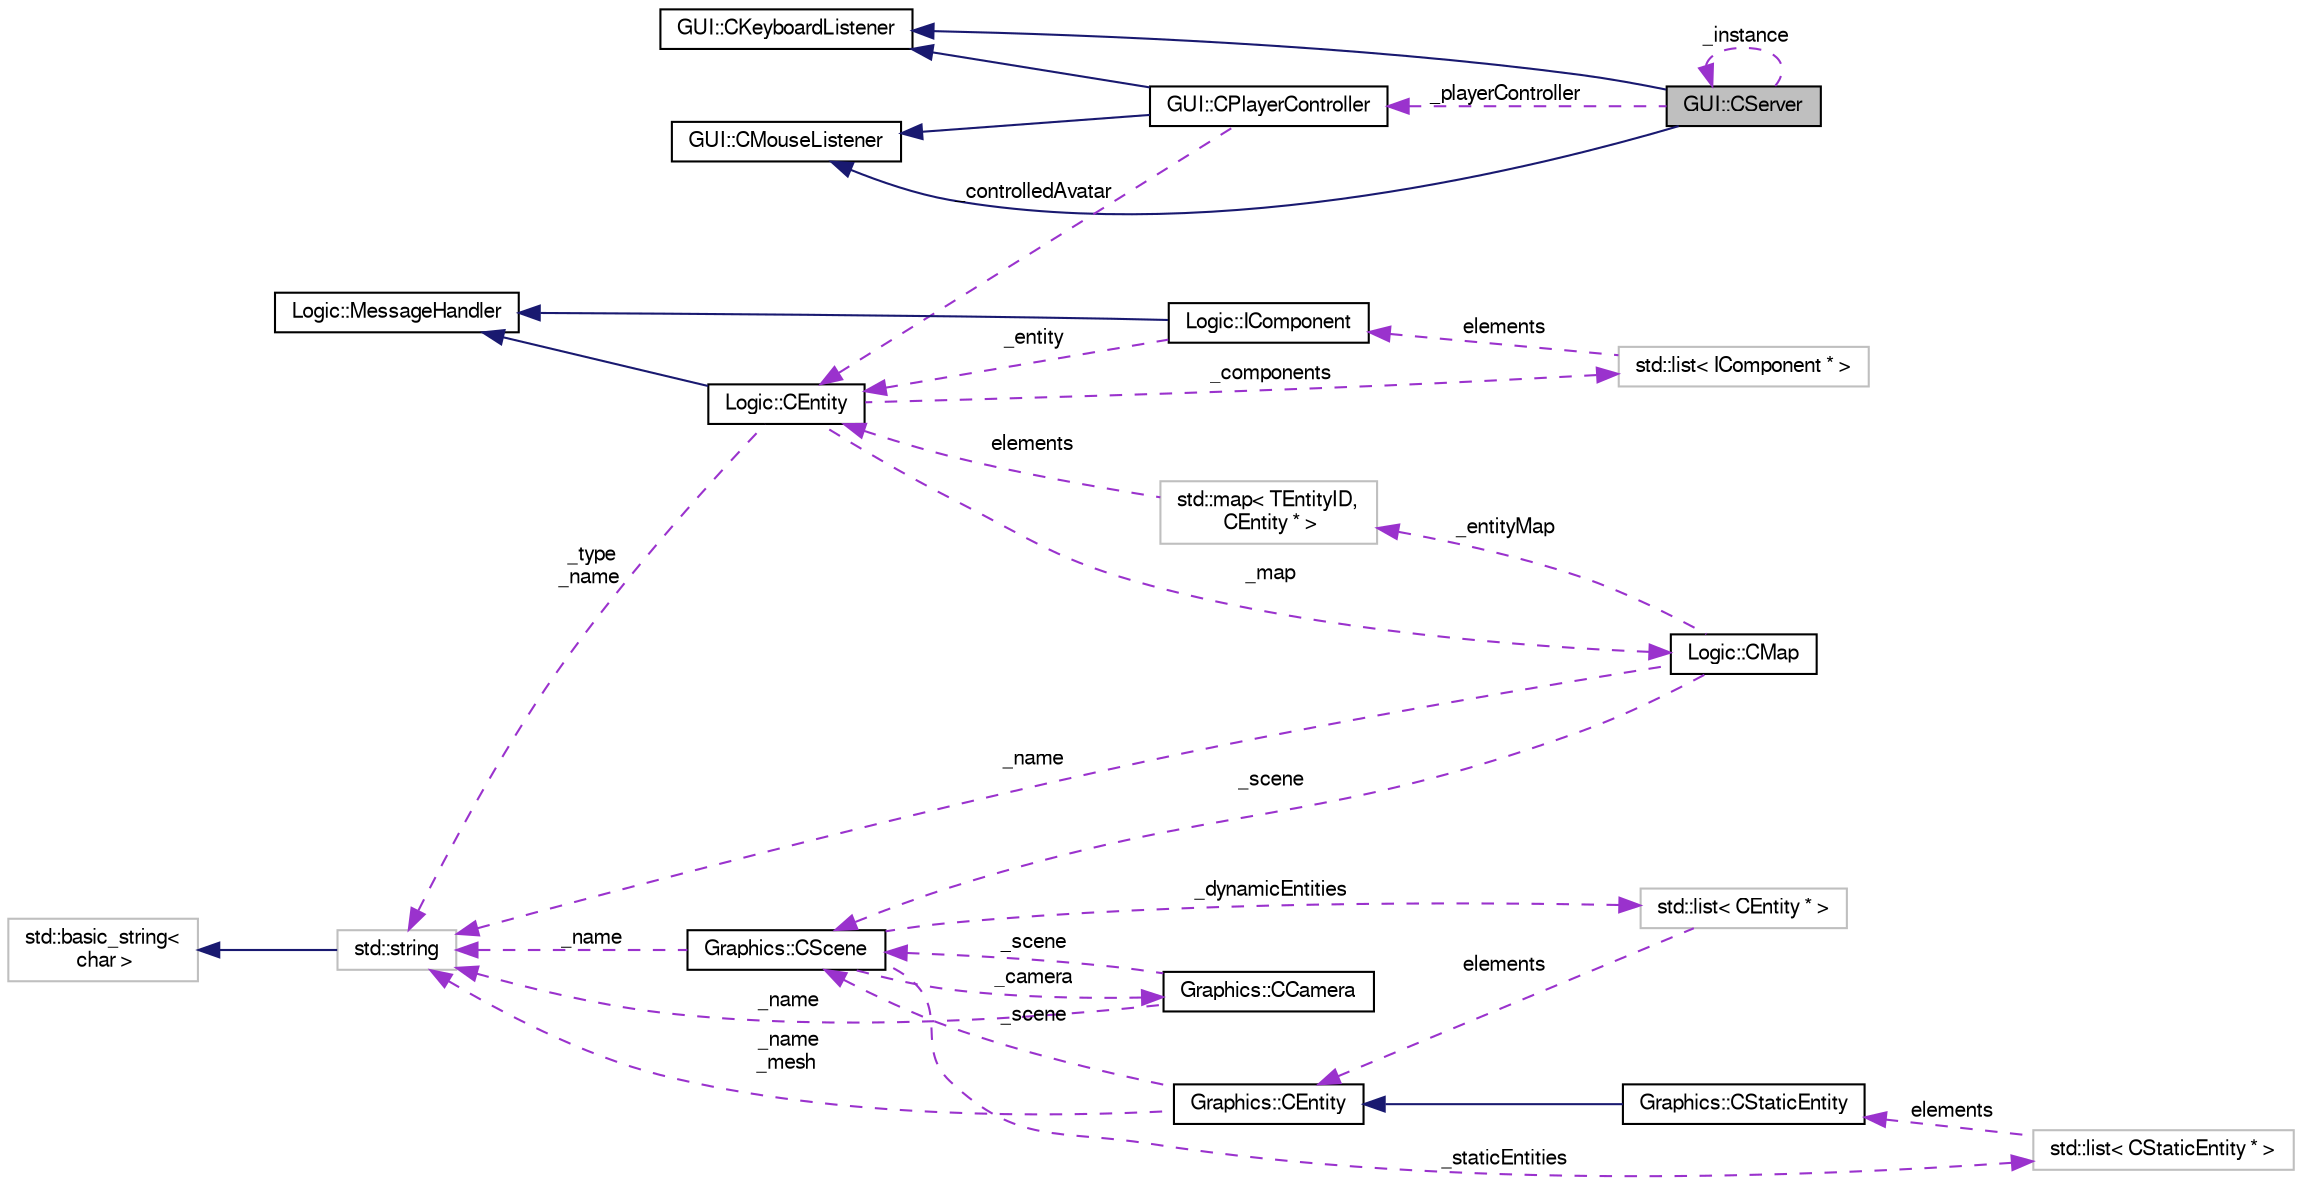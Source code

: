digraph "GUI::CServer"
{
  edge [fontname="FreeSans",fontsize="10",labelfontname="FreeSans",labelfontsize="10"];
  node [fontname="FreeSans",fontsize="10",shape=record];
  rankdir="LR";
  Node1 [label="GUI::CServer",height=0.2,width=0.4,color="black", fillcolor="grey75", style="filled", fontcolor="black"];
  Node2 -> Node1 [dir="back",color="midnightblue",fontsize="10",style="solid",fontname="FreeSans"];
  Node2 [label="GUI::CKeyboardListener",height=0.2,width=0.4,color="black", fillcolor="white", style="filled",URL="$class_g_u_i_1_1_c_keyboard_listener.html",tooltip="Esta clase debe ser implementada por las clases que quieren registrarse en el gestor de periféricos d..."];
  Node3 -> Node1 [dir="back",color="midnightblue",fontsize="10",style="solid",fontname="FreeSans"];
  Node3 [label="GUI::CMouseListener",height=0.2,width=0.4,color="black", fillcolor="white", style="filled",URL="$class_g_u_i_1_1_c_mouse_listener.html",tooltip="Esta clase debe ser implementada por las clases que quieren registrarse en el gestor de periféricos d..."];
  Node1 -> Node1 [dir="back",color="darkorchid3",fontsize="10",style="dashed",label=" _instance" ,fontname="FreeSans"];
  Node4 -> Node1 [dir="back",color="darkorchid3",fontsize="10",style="dashed",label=" _playerController" ,fontname="FreeSans"];
  Node4 [label="GUI::CPlayerController",height=0.2,width=0.4,color="black", fillcolor="white", style="filled",URL="$class_g_u_i_1_1_c_player_controller.html",tooltip="Esta clase sirve para gestionar el teclado y el ratón, y mover un avatar acorde con las pulsaciones y..."];
  Node2 -> Node4 [dir="back",color="midnightblue",fontsize="10",style="solid",fontname="FreeSans"];
  Node3 -> Node4 [dir="back",color="midnightblue",fontsize="10",style="solid",fontname="FreeSans"];
  Node5 -> Node4 [dir="back",color="darkorchid3",fontsize="10",style="dashed",label=" _controlledAvatar" ,fontname="FreeSans"];
  Node5 [label="Logic::CEntity",height=0.2,width=0.4,color="black", fillcolor="white", style="filled",URL="$class_logic_1_1_c_entity.html",tooltip="Clase que representa una entidad en el entorno virtual. "];
  Node6 -> Node5 [dir="back",color="midnightblue",fontsize="10",style="solid",fontname="FreeSans"];
  Node6 [label="Logic::MessageHandler",height=0.2,width=0.4,color="black", fillcolor="white", style="filled",URL="$class_logic_1_1_message_handler.html"];
  Node7 -> Node5 [dir="back",color="darkorchid3",fontsize="10",style="dashed",label=" _components" ,fontname="FreeSans"];
  Node7 [label="std::list\< IComponent * \>",height=0.2,width=0.4,color="grey75", fillcolor="white", style="filled"];
  Node8 -> Node7 [dir="back",color="darkorchid3",fontsize="10",style="dashed",label=" elements" ,fontname="FreeSans"];
  Node8 [label="Logic::IComponent",height=0.2,width=0.4,color="black", fillcolor="white", style="filled",URL="$class_logic_1_1_i_component.html",tooltip="Clase base de los componentes que forman las entidades. "];
  Node6 -> Node8 [dir="back",color="midnightblue",fontsize="10",style="solid",fontname="FreeSans"];
  Node5 -> Node8 [dir="back",color="darkorchid3",fontsize="10",style="dashed",label=" _entity" ,fontname="FreeSans"];
  Node9 -> Node5 [dir="back",color="darkorchid3",fontsize="10",style="dashed",label=" _type\n_name" ,fontname="FreeSans"];
  Node9 [label="std::string",height=0.2,width=0.4,color="grey75", fillcolor="white", style="filled",tooltip="STL class. "];
  Node10 -> Node9 [dir="back",color="midnightblue",fontsize="10",style="solid",fontname="FreeSans"];
  Node10 [label="std::basic_string\<\l char \>",height=0.2,width=0.4,color="grey75", fillcolor="white", style="filled",tooltip="STL class. "];
  Node11 -> Node5 [dir="back",color="darkorchid3",fontsize="10",style="dashed",label=" _map" ,fontname="FreeSans"];
  Node11 [label="Logic::CMap",height=0.2,width=0.4,color="black", fillcolor="white", style="filled",URL="$class_logic_1_1_c_map.html",tooltip="Clase que representa un mapa lógico. "];
  Node12 -> Node11 [dir="back",color="darkorchid3",fontsize="10",style="dashed",label=" _scene" ,fontname="FreeSans"];
  Node12 [label="Graphics::CScene",height=0.2,width=0.4,color="black", fillcolor="white", style="filled",URL="$class_graphics_1_1_c_scene.html",tooltip="Clase que controla todos los elementos de una escena. "];
  Node13 -> Node12 [dir="back",color="darkorchid3",fontsize="10",style="dashed",label=" _staticEntities" ,fontname="FreeSans"];
  Node13 [label="std::list\< CStaticEntity * \>",height=0.2,width=0.4,color="grey75", fillcolor="white", style="filled"];
  Node14 -> Node13 [dir="back",color="darkorchid3",fontsize="10",style="dashed",label=" elements" ,fontname="FreeSans"];
  Node14 [label="Graphics::CStaticEntity",height=0.2,width=0.4,color="black", fillcolor="white", style="filled",URL="$class_graphics_1_1_c_static_entity.html",tooltip="Clase que representa una entidad gráfica estática. "];
  Node15 -> Node14 [dir="back",color="midnightblue",fontsize="10",style="solid",fontname="FreeSans"];
  Node15 [label="Graphics::CEntity",height=0.2,width=0.4,color="black", fillcolor="white", style="filled",URL="$class_graphics_1_1_c_entity.html",tooltip="Clase que representa una entidad gráfica. "];
  Node12 -> Node15 [dir="back",color="darkorchid3",fontsize="10",style="dashed",label=" _scene" ,fontname="FreeSans"];
  Node9 -> Node15 [dir="back",color="darkorchid3",fontsize="10",style="dashed",label=" _name\n_mesh" ,fontname="FreeSans"];
  Node16 -> Node12 [dir="back",color="darkorchid3",fontsize="10",style="dashed",label=" _camera" ,fontname="FreeSans"];
  Node16 [label="Graphics::CCamera",height=0.2,width=0.4,color="black", fillcolor="white", style="filled",URL="$class_graphics_1_1_c_camera.html",tooltip="Clase de la cámara extendida basada en Ogre. "];
  Node12 -> Node16 [dir="back",color="darkorchid3",fontsize="10",style="dashed",label=" _scene" ,fontname="FreeSans"];
  Node9 -> Node16 [dir="back",color="darkorchid3",fontsize="10",style="dashed",label=" _name" ,fontname="FreeSans"];
  Node9 -> Node12 [dir="back",color="darkorchid3",fontsize="10",style="dashed",label=" _name" ,fontname="FreeSans"];
  Node17 -> Node12 [dir="back",color="darkorchid3",fontsize="10",style="dashed",label=" _dynamicEntities" ,fontname="FreeSans"];
  Node17 [label="std::list\< CEntity * \>",height=0.2,width=0.4,color="grey75", fillcolor="white", style="filled"];
  Node15 -> Node17 [dir="back",color="darkorchid3",fontsize="10",style="dashed",label=" elements" ,fontname="FreeSans"];
  Node18 -> Node11 [dir="back",color="darkorchid3",fontsize="10",style="dashed",label=" _entityMap" ,fontname="FreeSans"];
  Node18 [label="std::map\< TEntityID,\l CEntity * \>",height=0.2,width=0.4,color="grey75", fillcolor="white", style="filled"];
  Node5 -> Node18 [dir="back",color="darkorchid3",fontsize="10",style="dashed",label=" elements" ,fontname="FreeSans"];
  Node9 -> Node11 [dir="back",color="darkorchid3",fontsize="10",style="dashed",label=" _name" ,fontname="FreeSans"];
}
